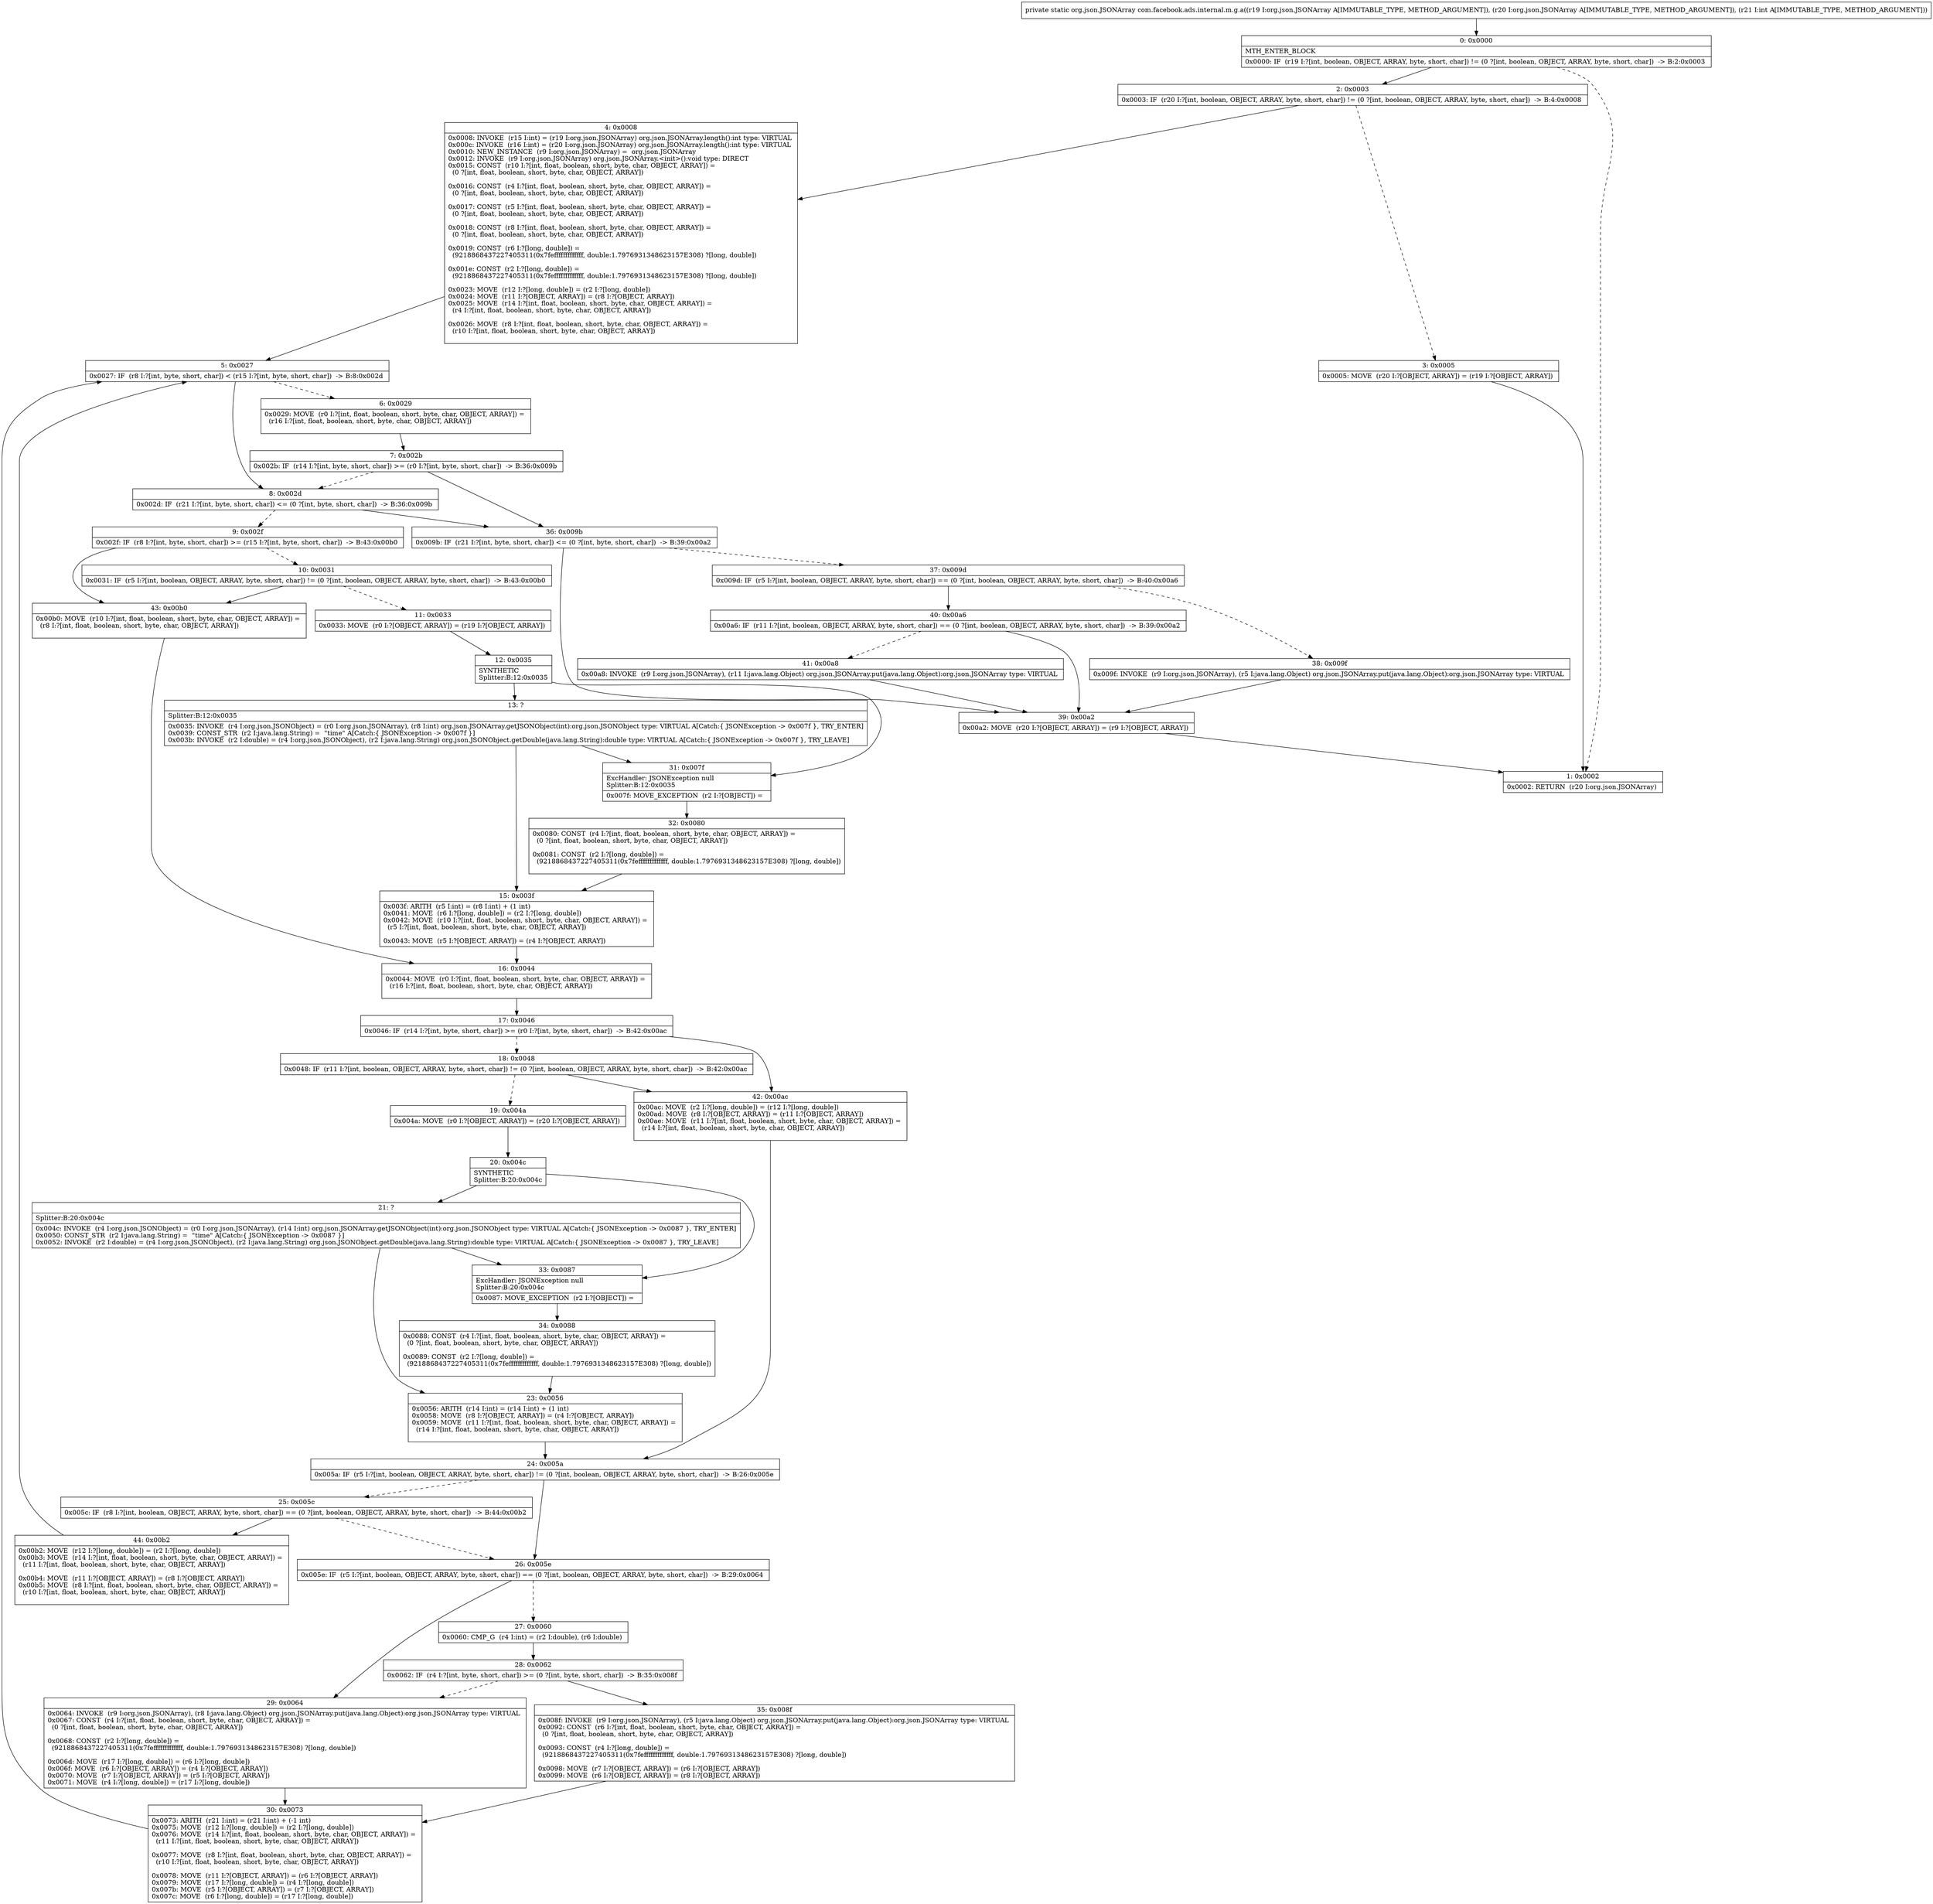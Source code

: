 digraph "CFG forcom.facebook.ads.internal.m.g.a(Lorg\/json\/JSONArray;Lorg\/json\/JSONArray;I)Lorg\/json\/JSONArray;" {
Node_0 [shape=record,label="{0\:\ 0x0000|MTH_ENTER_BLOCK\l|0x0000: IF  (r19 I:?[int, boolean, OBJECT, ARRAY, byte, short, char]) != (0 ?[int, boolean, OBJECT, ARRAY, byte, short, char])  \-\> B:2:0x0003 \l}"];
Node_1 [shape=record,label="{1\:\ 0x0002|0x0002: RETURN  (r20 I:org.json.JSONArray) \l}"];
Node_2 [shape=record,label="{2\:\ 0x0003|0x0003: IF  (r20 I:?[int, boolean, OBJECT, ARRAY, byte, short, char]) != (0 ?[int, boolean, OBJECT, ARRAY, byte, short, char])  \-\> B:4:0x0008 \l}"];
Node_3 [shape=record,label="{3\:\ 0x0005|0x0005: MOVE  (r20 I:?[OBJECT, ARRAY]) = (r19 I:?[OBJECT, ARRAY]) \l}"];
Node_4 [shape=record,label="{4\:\ 0x0008|0x0008: INVOKE  (r15 I:int) = (r19 I:org.json.JSONArray) org.json.JSONArray.length():int type: VIRTUAL \l0x000c: INVOKE  (r16 I:int) = (r20 I:org.json.JSONArray) org.json.JSONArray.length():int type: VIRTUAL \l0x0010: NEW_INSTANCE  (r9 I:org.json.JSONArray) =  org.json.JSONArray \l0x0012: INVOKE  (r9 I:org.json.JSONArray) org.json.JSONArray.\<init\>():void type: DIRECT \l0x0015: CONST  (r10 I:?[int, float, boolean, short, byte, char, OBJECT, ARRAY]) = \l  (0 ?[int, float, boolean, short, byte, char, OBJECT, ARRAY])\l \l0x0016: CONST  (r4 I:?[int, float, boolean, short, byte, char, OBJECT, ARRAY]) = \l  (0 ?[int, float, boolean, short, byte, char, OBJECT, ARRAY])\l \l0x0017: CONST  (r5 I:?[int, float, boolean, short, byte, char, OBJECT, ARRAY]) = \l  (0 ?[int, float, boolean, short, byte, char, OBJECT, ARRAY])\l \l0x0018: CONST  (r8 I:?[int, float, boolean, short, byte, char, OBJECT, ARRAY]) = \l  (0 ?[int, float, boolean, short, byte, char, OBJECT, ARRAY])\l \l0x0019: CONST  (r6 I:?[long, double]) = \l  (9218868437227405311(0x7fefffffffffffff, double:1.7976931348623157E308) ?[long, double])\l \l0x001e: CONST  (r2 I:?[long, double]) = \l  (9218868437227405311(0x7fefffffffffffff, double:1.7976931348623157E308) ?[long, double])\l \l0x0023: MOVE  (r12 I:?[long, double]) = (r2 I:?[long, double]) \l0x0024: MOVE  (r11 I:?[OBJECT, ARRAY]) = (r8 I:?[OBJECT, ARRAY]) \l0x0025: MOVE  (r14 I:?[int, float, boolean, short, byte, char, OBJECT, ARRAY]) = \l  (r4 I:?[int, float, boolean, short, byte, char, OBJECT, ARRAY])\l \l0x0026: MOVE  (r8 I:?[int, float, boolean, short, byte, char, OBJECT, ARRAY]) = \l  (r10 I:?[int, float, boolean, short, byte, char, OBJECT, ARRAY])\l \l}"];
Node_5 [shape=record,label="{5\:\ 0x0027|0x0027: IF  (r8 I:?[int, byte, short, char]) \< (r15 I:?[int, byte, short, char])  \-\> B:8:0x002d \l}"];
Node_6 [shape=record,label="{6\:\ 0x0029|0x0029: MOVE  (r0 I:?[int, float, boolean, short, byte, char, OBJECT, ARRAY]) = \l  (r16 I:?[int, float, boolean, short, byte, char, OBJECT, ARRAY])\l \l}"];
Node_7 [shape=record,label="{7\:\ 0x002b|0x002b: IF  (r14 I:?[int, byte, short, char]) \>= (r0 I:?[int, byte, short, char])  \-\> B:36:0x009b \l}"];
Node_8 [shape=record,label="{8\:\ 0x002d|0x002d: IF  (r21 I:?[int, byte, short, char]) \<= (0 ?[int, byte, short, char])  \-\> B:36:0x009b \l}"];
Node_9 [shape=record,label="{9\:\ 0x002f|0x002f: IF  (r8 I:?[int, byte, short, char]) \>= (r15 I:?[int, byte, short, char])  \-\> B:43:0x00b0 \l}"];
Node_10 [shape=record,label="{10\:\ 0x0031|0x0031: IF  (r5 I:?[int, boolean, OBJECT, ARRAY, byte, short, char]) != (0 ?[int, boolean, OBJECT, ARRAY, byte, short, char])  \-\> B:43:0x00b0 \l}"];
Node_11 [shape=record,label="{11\:\ 0x0033|0x0033: MOVE  (r0 I:?[OBJECT, ARRAY]) = (r19 I:?[OBJECT, ARRAY]) \l}"];
Node_12 [shape=record,label="{12\:\ 0x0035|SYNTHETIC\lSplitter:B:12:0x0035\l}"];
Node_13 [shape=record,label="{13\:\ ?|Splitter:B:12:0x0035\l|0x0035: INVOKE  (r4 I:org.json.JSONObject) = (r0 I:org.json.JSONArray), (r8 I:int) org.json.JSONArray.getJSONObject(int):org.json.JSONObject type: VIRTUAL A[Catch:\{ JSONException \-\> 0x007f \}, TRY_ENTER]\l0x0039: CONST_STR  (r2 I:java.lang.String) =  \"time\" A[Catch:\{ JSONException \-\> 0x007f \}]\l0x003b: INVOKE  (r2 I:double) = (r4 I:org.json.JSONObject), (r2 I:java.lang.String) org.json.JSONObject.getDouble(java.lang.String):double type: VIRTUAL A[Catch:\{ JSONException \-\> 0x007f \}, TRY_LEAVE]\l}"];
Node_15 [shape=record,label="{15\:\ 0x003f|0x003f: ARITH  (r5 I:int) = (r8 I:int) + (1 int) \l0x0041: MOVE  (r6 I:?[long, double]) = (r2 I:?[long, double]) \l0x0042: MOVE  (r10 I:?[int, float, boolean, short, byte, char, OBJECT, ARRAY]) = \l  (r5 I:?[int, float, boolean, short, byte, char, OBJECT, ARRAY])\l \l0x0043: MOVE  (r5 I:?[OBJECT, ARRAY]) = (r4 I:?[OBJECT, ARRAY]) \l}"];
Node_16 [shape=record,label="{16\:\ 0x0044|0x0044: MOVE  (r0 I:?[int, float, boolean, short, byte, char, OBJECT, ARRAY]) = \l  (r16 I:?[int, float, boolean, short, byte, char, OBJECT, ARRAY])\l \l}"];
Node_17 [shape=record,label="{17\:\ 0x0046|0x0046: IF  (r14 I:?[int, byte, short, char]) \>= (r0 I:?[int, byte, short, char])  \-\> B:42:0x00ac \l}"];
Node_18 [shape=record,label="{18\:\ 0x0048|0x0048: IF  (r11 I:?[int, boolean, OBJECT, ARRAY, byte, short, char]) != (0 ?[int, boolean, OBJECT, ARRAY, byte, short, char])  \-\> B:42:0x00ac \l}"];
Node_19 [shape=record,label="{19\:\ 0x004a|0x004a: MOVE  (r0 I:?[OBJECT, ARRAY]) = (r20 I:?[OBJECT, ARRAY]) \l}"];
Node_20 [shape=record,label="{20\:\ 0x004c|SYNTHETIC\lSplitter:B:20:0x004c\l}"];
Node_21 [shape=record,label="{21\:\ ?|Splitter:B:20:0x004c\l|0x004c: INVOKE  (r4 I:org.json.JSONObject) = (r0 I:org.json.JSONArray), (r14 I:int) org.json.JSONArray.getJSONObject(int):org.json.JSONObject type: VIRTUAL A[Catch:\{ JSONException \-\> 0x0087 \}, TRY_ENTER]\l0x0050: CONST_STR  (r2 I:java.lang.String) =  \"time\" A[Catch:\{ JSONException \-\> 0x0087 \}]\l0x0052: INVOKE  (r2 I:double) = (r4 I:org.json.JSONObject), (r2 I:java.lang.String) org.json.JSONObject.getDouble(java.lang.String):double type: VIRTUAL A[Catch:\{ JSONException \-\> 0x0087 \}, TRY_LEAVE]\l}"];
Node_23 [shape=record,label="{23\:\ 0x0056|0x0056: ARITH  (r14 I:int) = (r14 I:int) + (1 int) \l0x0058: MOVE  (r8 I:?[OBJECT, ARRAY]) = (r4 I:?[OBJECT, ARRAY]) \l0x0059: MOVE  (r11 I:?[int, float, boolean, short, byte, char, OBJECT, ARRAY]) = \l  (r14 I:?[int, float, boolean, short, byte, char, OBJECT, ARRAY])\l \l}"];
Node_24 [shape=record,label="{24\:\ 0x005a|0x005a: IF  (r5 I:?[int, boolean, OBJECT, ARRAY, byte, short, char]) != (0 ?[int, boolean, OBJECT, ARRAY, byte, short, char])  \-\> B:26:0x005e \l}"];
Node_25 [shape=record,label="{25\:\ 0x005c|0x005c: IF  (r8 I:?[int, boolean, OBJECT, ARRAY, byte, short, char]) == (0 ?[int, boolean, OBJECT, ARRAY, byte, short, char])  \-\> B:44:0x00b2 \l}"];
Node_26 [shape=record,label="{26\:\ 0x005e|0x005e: IF  (r5 I:?[int, boolean, OBJECT, ARRAY, byte, short, char]) == (0 ?[int, boolean, OBJECT, ARRAY, byte, short, char])  \-\> B:29:0x0064 \l}"];
Node_27 [shape=record,label="{27\:\ 0x0060|0x0060: CMP_G  (r4 I:int) = (r2 I:double), (r6 I:double) \l}"];
Node_28 [shape=record,label="{28\:\ 0x0062|0x0062: IF  (r4 I:?[int, byte, short, char]) \>= (0 ?[int, byte, short, char])  \-\> B:35:0x008f \l}"];
Node_29 [shape=record,label="{29\:\ 0x0064|0x0064: INVOKE  (r9 I:org.json.JSONArray), (r8 I:java.lang.Object) org.json.JSONArray.put(java.lang.Object):org.json.JSONArray type: VIRTUAL \l0x0067: CONST  (r4 I:?[int, float, boolean, short, byte, char, OBJECT, ARRAY]) = \l  (0 ?[int, float, boolean, short, byte, char, OBJECT, ARRAY])\l \l0x0068: CONST  (r2 I:?[long, double]) = \l  (9218868437227405311(0x7fefffffffffffff, double:1.7976931348623157E308) ?[long, double])\l \l0x006d: MOVE  (r17 I:?[long, double]) = (r6 I:?[long, double]) \l0x006f: MOVE  (r6 I:?[OBJECT, ARRAY]) = (r4 I:?[OBJECT, ARRAY]) \l0x0070: MOVE  (r7 I:?[OBJECT, ARRAY]) = (r5 I:?[OBJECT, ARRAY]) \l0x0071: MOVE  (r4 I:?[long, double]) = (r17 I:?[long, double]) \l}"];
Node_30 [shape=record,label="{30\:\ 0x0073|0x0073: ARITH  (r21 I:int) = (r21 I:int) + (\-1 int) \l0x0075: MOVE  (r12 I:?[long, double]) = (r2 I:?[long, double]) \l0x0076: MOVE  (r14 I:?[int, float, boolean, short, byte, char, OBJECT, ARRAY]) = \l  (r11 I:?[int, float, boolean, short, byte, char, OBJECT, ARRAY])\l \l0x0077: MOVE  (r8 I:?[int, float, boolean, short, byte, char, OBJECT, ARRAY]) = \l  (r10 I:?[int, float, boolean, short, byte, char, OBJECT, ARRAY])\l \l0x0078: MOVE  (r11 I:?[OBJECT, ARRAY]) = (r6 I:?[OBJECT, ARRAY]) \l0x0079: MOVE  (r17 I:?[long, double]) = (r4 I:?[long, double]) \l0x007b: MOVE  (r5 I:?[OBJECT, ARRAY]) = (r7 I:?[OBJECT, ARRAY]) \l0x007c: MOVE  (r6 I:?[long, double]) = (r17 I:?[long, double]) \l}"];
Node_31 [shape=record,label="{31\:\ 0x007f|ExcHandler: JSONException null\lSplitter:B:12:0x0035\l|0x007f: MOVE_EXCEPTION  (r2 I:?[OBJECT]) =  \l}"];
Node_32 [shape=record,label="{32\:\ 0x0080|0x0080: CONST  (r4 I:?[int, float, boolean, short, byte, char, OBJECT, ARRAY]) = \l  (0 ?[int, float, boolean, short, byte, char, OBJECT, ARRAY])\l \l0x0081: CONST  (r2 I:?[long, double]) = \l  (9218868437227405311(0x7fefffffffffffff, double:1.7976931348623157E308) ?[long, double])\l \l}"];
Node_33 [shape=record,label="{33\:\ 0x0087|ExcHandler: JSONException null\lSplitter:B:20:0x004c\l|0x0087: MOVE_EXCEPTION  (r2 I:?[OBJECT]) =  \l}"];
Node_34 [shape=record,label="{34\:\ 0x0088|0x0088: CONST  (r4 I:?[int, float, boolean, short, byte, char, OBJECT, ARRAY]) = \l  (0 ?[int, float, boolean, short, byte, char, OBJECT, ARRAY])\l \l0x0089: CONST  (r2 I:?[long, double]) = \l  (9218868437227405311(0x7fefffffffffffff, double:1.7976931348623157E308) ?[long, double])\l \l}"];
Node_35 [shape=record,label="{35\:\ 0x008f|0x008f: INVOKE  (r9 I:org.json.JSONArray), (r5 I:java.lang.Object) org.json.JSONArray.put(java.lang.Object):org.json.JSONArray type: VIRTUAL \l0x0092: CONST  (r6 I:?[int, float, boolean, short, byte, char, OBJECT, ARRAY]) = \l  (0 ?[int, float, boolean, short, byte, char, OBJECT, ARRAY])\l \l0x0093: CONST  (r4 I:?[long, double]) = \l  (9218868437227405311(0x7fefffffffffffff, double:1.7976931348623157E308) ?[long, double])\l \l0x0098: MOVE  (r7 I:?[OBJECT, ARRAY]) = (r6 I:?[OBJECT, ARRAY]) \l0x0099: MOVE  (r6 I:?[OBJECT, ARRAY]) = (r8 I:?[OBJECT, ARRAY]) \l}"];
Node_36 [shape=record,label="{36\:\ 0x009b|0x009b: IF  (r21 I:?[int, byte, short, char]) \<= (0 ?[int, byte, short, char])  \-\> B:39:0x00a2 \l}"];
Node_37 [shape=record,label="{37\:\ 0x009d|0x009d: IF  (r5 I:?[int, boolean, OBJECT, ARRAY, byte, short, char]) == (0 ?[int, boolean, OBJECT, ARRAY, byte, short, char])  \-\> B:40:0x00a6 \l}"];
Node_38 [shape=record,label="{38\:\ 0x009f|0x009f: INVOKE  (r9 I:org.json.JSONArray), (r5 I:java.lang.Object) org.json.JSONArray.put(java.lang.Object):org.json.JSONArray type: VIRTUAL \l}"];
Node_39 [shape=record,label="{39\:\ 0x00a2|0x00a2: MOVE  (r20 I:?[OBJECT, ARRAY]) = (r9 I:?[OBJECT, ARRAY]) \l}"];
Node_40 [shape=record,label="{40\:\ 0x00a6|0x00a6: IF  (r11 I:?[int, boolean, OBJECT, ARRAY, byte, short, char]) == (0 ?[int, boolean, OBJECT, ARRAY, byte, short, char])  \-\> B:39:0x00a2 \l}"];
Node_41 [shape=record,label="{41\:\ 0x00a8|0x00a8: INVOKE  (r9 I:org.json.JSONArray), (r11 I:java.lang.Object) org.json.JSONArray.put(java.lang.Object):org.json.JSONArray type: VIRTUAL \l}"];
Node_42 [shape=record,label="{42\:\ 0x00ac|0x00ac: MOVE  (r2 I:?[long, double]) = (r12 I:?[long, double]) \l0x00ad: MOVE  (r8 I:?[OBJECT, ARRAY]) = (r11 I:?[OBJECT, ARRAY]) \l0x00ae: MOVE  (r11 I:?[int, float, boolean, short, byte, char, OBJECT, ARRAY]) = \l  (r14 I:?[int, float, boolean, short, byte, char, OBJECT, ARRAY])\l \l}"];
Node_43 [shape=record,label="{43\:\ 0x00b0|0x00b0: MOVE  (r10 I:?[int, float, boolean, short, byte, char, OBJECT, ARRAY]) = \l  (r8 I:?[int, float, boolean, short, byte, char, OBJECT, ARRAY])\l \l}"];
Node_44 [shape=record,label="{44\:\ 0x00b2|0x00b2: MOVE  (r12 I:?[long, double]) = (r2 I:?[long, double]) \l0x00b3: MOVE  (r14 I:?[int, float, boolean, short, byte, char, OBJECT, ARRAY]) = \l  (r11 I:?[int, float, boolean, short, byte, char, OBJECT, ARRAY])\l \l0x00b4: MOVE  (r11 I:?[OBJECT, ARRAY]) = (r8 I:?[OBJECT, ARRAY]) \l0x00b5: MOVE  (r8 I:?[int, float, boolean, short, byte, char, OBJECT, ARRAY]) = \l  (r10 I:?[int, float, boolean, short, byte, char, OBJECT, ARRAY])\l \l}"];
MethodNode[shape=record,label="{private static org.json.JSONArray com.facebook.ads.internal.m.g.a((r19 I:org.json.JSONArray A[IMMUTABLE_TYPE, METHOD_ARGUMENT]), (r20 I:org.json.JSONArray A[IMMUTABLE_TYPE, METHOD_ARGUMENT]), (r21 I:int A[IMMUTABLE_TYPE, METHOD_ARGUMENT])) }"];
MethodNode -> Node_0;
Node_0 -> Node_1[style=dashed];
Node_0 -> Node_2;
Node_2 -> Node_3[style=dashed];
Node_2 -> Node_4;
Node_3 -> Node_1;
Node_4 -> Node_5;
Node_5 -> Node_6[style=dashed];
Node_5 -> Node_8;
Node_6 -> Node_7;
Node_7 -> Node_8[style=dashed];
Node_7 -> Node_36;
Node_8 -> Node_9[style=dashed];
Node_8 -> Node_36;
Node_9 -> Node_10[style=dashed];
Node_9 -> Node_43;
Node_10 -> Node_11[style=dashed];
Node_10 -> Node_43;
Node_11 -> Node_12;
Node_12 -> Node_13;
Node_12 -> Node_31;
Node_13 -> Node_31;
Node_13 -> Node_15;
Node_15 -> Node_16;
Node_16 -> Node_17;
Node_17 -> Node_18[style=dashed];
Node_17 -> Node_42;
Node_18 -> Node_19[style=dashed];
Node_18 -> Node_42;
Node_19 -> Node_20;
Node_20 -> Node_21;
Node_20 -> Node_33;
Node_21 -> Node_33;
Node_21 -> Node_23;
Node_23 -> Node_24;
Node_24 -> Node_25[style=dashed];
Node_24 -> Node_26;
Node_25 -> Node_26[style=dashed];
Node_25 -> Node_44;
Node_26 -> Node_27[style=dashed];
Node_26 -> Node_29;
Node_27 -> Node_28;
Node_28 -> Node_29[style=dashed];
Node_28 -> Node_35;
Node_29 -> Node_30;
Node_30 -> Node_5;
Node_31 -> Node_32;
Node_32 -> Node_15;
Node_33 -> Node_34;
Node_34 -> Node_23;
Node_35 -> Node_30;
Node_36 -> Node_37[style=dashed];
Node_36 -> Node_39;
Node_37 -> Node_38[style=dashed];
Node_37 -> Node_40;
Node_38 -> Node_39;
Node_39 -> Node_1;
Node_40 -> Node_39;
Node_40 -> Node_41[style=dashed];
Node_41 -> Node_39;
Node_42 -> Node_24;
Node_43 -> Node_16;
Node_44 -> Node_5;
}

